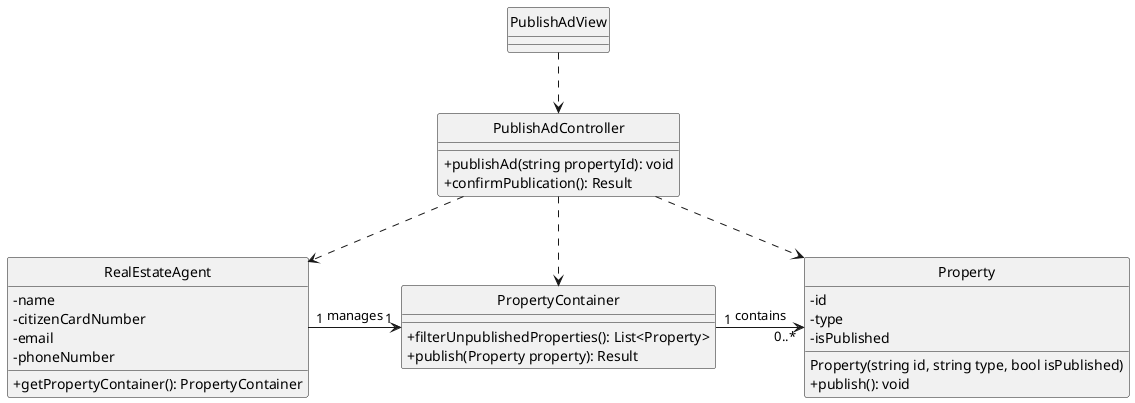 @startuml
'https://plantuml.com/class-diagram

hide circle
skinparam classAttributeIconSize 0

class PublishAdView {
}

class PublishAdController {
    +publishAd(string propertyId): void
    +confirmPublication(): Result
}

class RealEstateAgent {
    - name
    -citizenCardNumber
    -email
    -phoneNumber
    +getPropertyContainer(): PropertyContainer
}

class PropertyContainer {
    +filterUnpublishedProperties(): List<Property>
    +publish(Property property): Result
}

class Property {
    - id
    - type
    - isPublished
    Property(string id, string type, bool isPublished)
    +publish(): void
}

RealEstateAgent "1" -right-> "1" PropertyContainer:  manages
PropertyContainer "1" -right-> "0..*" Property:  contains

PublishAdView ..> PublishAdController
PublishAdController ..> RealEstateAgent
PublishAdController ..> PropertyContainer
PublishAdController ..> Property

@enduml
